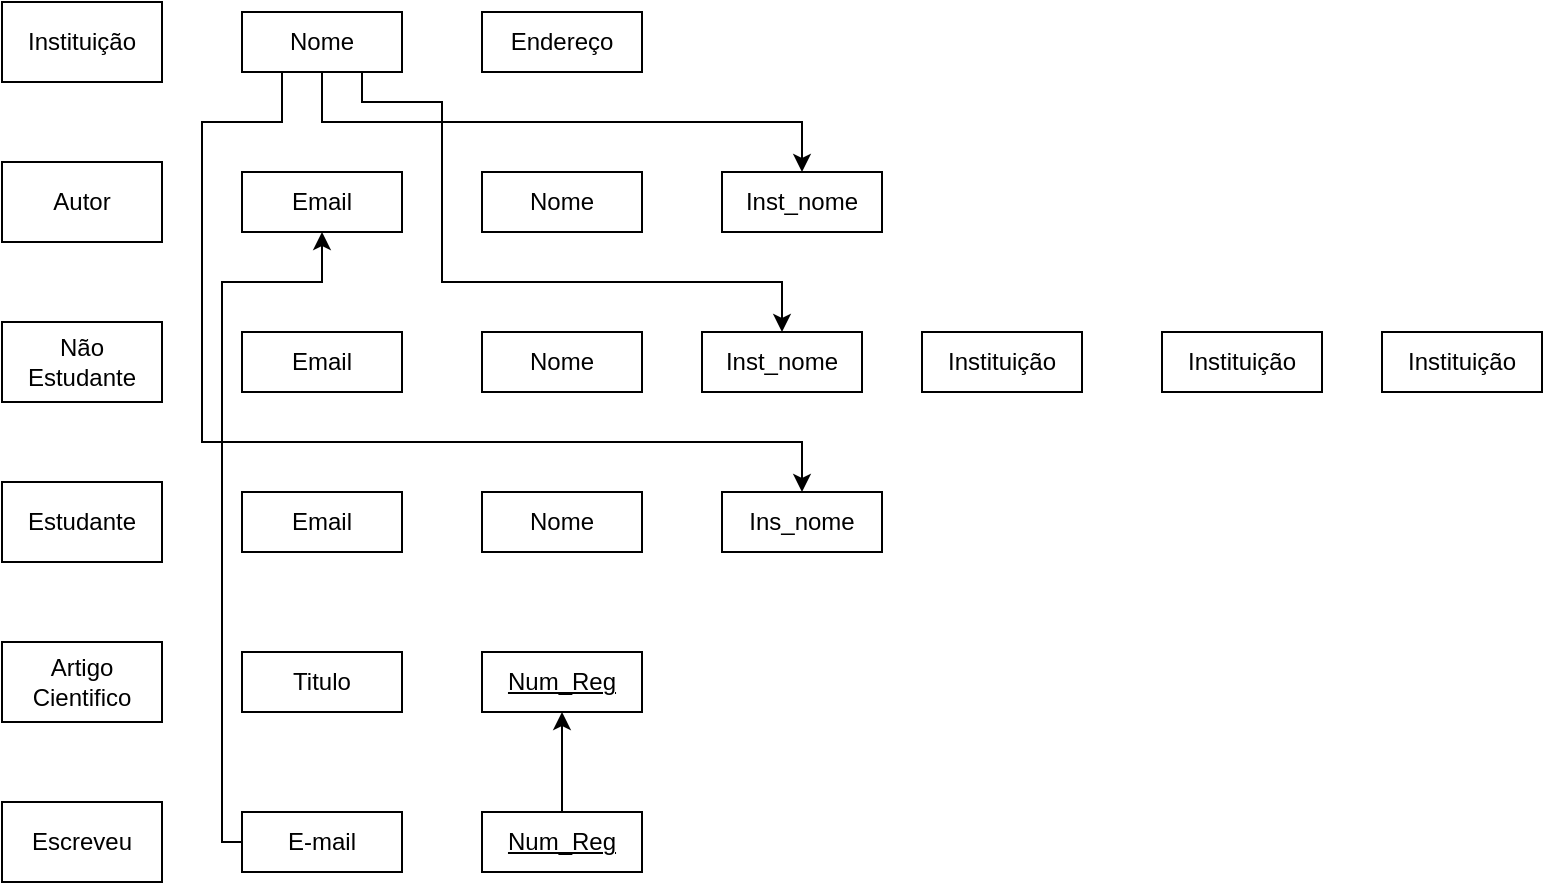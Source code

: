 <mxfile version="12.8.5" type="google"><diagram id="o7wd-tmYdkhg2_EzjEx_" name="Page-1"><mxGraphModel dx="1422" dy="794" grid="1" gridSize="10" guides="1" tooltips="1" connect="1" arrows="1" fold="1" page="1" pageScale="1" pageWidth="827" pageHeight="1169" math="0" shadow="0"><root><mxCell id="0"/><mxCell id="1" parent="0"/><mxCell id="q6ibfyxsQuK_lC9rX58i-1" value="Instituição" style="rounded=0;whiteSpace=wrap;html=1;" vertex="1" parent="1"><mxGeometry x="40" y="40" width="80" height="40" as="geometry"/></mxCell><mxCell id="q6ibfyxsQuK_lC9rX58i-2" value="Estudante" style="rounded=0;whiteSpace=wrap;html=1;" vertex="1" parent="1"><mxGeometry x="40" y="280" width="80" height="40" as="geometry"/></mxCell><mxCell id="q6ibfyxsQuK_lC9rX58i-3" value="Não Estudante" style="rounded=0;whiteSpace=wrap;html=1;" vertex="1" parent="1"><mxGeometry x="40" y="200" width="80" height="40" as="geometry"/></mxCell><mxCell id="q6ibfyxsQuK_lC9rX58i-4" value="Autor" style="rounded=0;whiteSpace=wrap;html=1;" vertex="1" parent="1"><mxGeometry x="40" y="120" width="80" height="40" as="geometry"/></mxCell><mxCell id="q6ibfyxsQuK_lC9rX58i-5" value="Artigo Cientifico" style="rounded=0;whiteSpace=wrap;html=1;" vertex="1" parent="1"><mxGeometry x="40" y="360" width="80" height="40" as="geometry"/></mxCell><mxCell id="q6ibfyxsQuK_lC9rX58i-21" value="" style="edgeStyle=orthogonalEdgeStyle;rounded=0;orthogonalLoop=1;jettySize=auto;html=1;entryX=0.5;entryY=0;entryDx=0;entryDy=0;" edge="1" parent="1" source="q6ibfyxsQuK_lC9rX58i-6" target="q6ibfyxsQuK_lC9rX58i-20"><mxGeometry relative="1" as="geometry"><Array as="points"><mxPoint x="200" y="100"/><mxPoint x="440" y="100"/></Array></mxGeometry></mxCell><mxCell id="q6ibfyxsQuK_lC9rX58i-25" value="" style="edgeStyle=orthogonalEdgeStyle;rounded=0;orthogonalLoop=1;jettySize=auto;html=1;entryX=0.5;entryY=0;entryDx=0;entryDy=0;" edge="1" parent="1" source="q6ibfyxsQuK_lC9rX58i-6" target="q6ibfyxsQuK_lC9rX58i-14"><mxGeometry relative="1" as="geometry"><Array as="points"><mxPoint x="220" y="90"/><mxPoint x="260" y="90"/><mxPoint x="260" y="180"/><mxPoint x="430" y="180"/></Array></mxGeometry></mxCell><mxCell id="q6ibfyxsQuK_lC9rX58i-26" value="" style="edgeStyle=orthogonalEdgeStyle;rounded=0;orthogonalLoop=1;jettySize=auto;html=1;entryX=0.5;entryY=0;entryDx=0;entryDy=0;" edge="1" parent="1" source="q6ibfyxsQuK_lC9rX58i-6" target="q6ibfyxsQuK_lC9rX58i-24"><mxGeometry relative="1" as="geometry"><Array as="points"><mxPoint x="180" y="100"/><mxPoint x="140" y="100"/><mxPoint x="140" y="260"/><mxPoint x="440" y="260"/></Array></mxGeometry></mxCell><mxCell id="q6ibfyxsQuK_lC9rX58i-6" value="Nome" style="rounded=0;whiteSpace=wrap;html=1;" vertex="1" parent="1"><mxGeometry x="160" y="45" width="80" height="30" as="geometry"/></mxCell><mxCell id="q6ibfyxsQuK_lC9rX58i-7" value="Endereço" style="rounded=0;whiteSpace=wrap;html=1;" vertex="1" parent="1"><mxGeometry x="280" y="45" width="80" height="30" as="geometry"/></mxCell><mxCell id="q6ibfyxsQuK_lC9rX58i-9" value="Nome" style="rounded=0;whiteSpace=wrap;html=1;" vertex="1" parent="1"><mxGeometry x="280" y="205" width="80" height="30" as="geometry"/></mxCell><mxCell id="q6ibfyxsQuK_lC9rX58i-11" value="Email" style="rounded=0;whiteSpace=wrap;html=1;" vertex="1" parent="1"><mxGeometry x="160" y="205" width="80" height="30" as="geometry"/></mxCell><mxCell id="q6ibfyxsQuK_lC9rX58i-12" value="Nome" style="rounded=0;whiteSpace=wrap;html=1;" vertex="1" parent="1"><mxGeometry x="280" y="125" width="80" height="30" as="geometry"/></mxCell><mxCell id="q6ibfyxsQuK_lC9rX58i-13" value="Email" style="rounded=0;whiteSpace=wrap;html=1;" vertex="1" parent="1"><mxGeometry x="160" y="125" width="80" height="30" as="geometry"/></mxCell><mxCell id="q6ibfyxsQuK_lC9rX58i-14" value="Inst_nome" style="rounded=0;whiteSpace=wrap;html=1;" vertex="1" parent="1"><mxGeometry x="390" y="205" width="80" height="30" as="geometry"/></mxCell><mxCell id="q6ibfyxsQuK_lC9rX58i-15" value="Instituição" style="rounded=0;whiteSpace=wrap;html=1;" vertex="1" parent="1"><mxGeometry x="500" y="205" width="80" height="30" as="geometry"/></mxCell><mxCell id="q6ibfyxsQuK_lC9rX58i-16" value="Nome" style="rounded=0;whiteSpace=wrap;html=1;" vertex="1" parent="1"><mxGeometry x="280" y="285" width="80" height="30" as="geometry"/></mxCell><mxCell id="q6ibfyxsQuK_lC9rX58i-17" value="Email" style="rounded=0;whiteSpace=wrap;html=1;" vertex="1" parent="1"><mxGeometry x="160" y="285" width="80" height="30" as="geometry"/></mxCell><mxCell id="q6ibfyxsQuK_lC9rX58i-18" value="Instituição" style="rounded=0;whiteSpace=wrap;html=1;" vertex="1" parent="1"><mxGeometry x="730" y="205" width="80" height="30" as="geometry"/></mxCell><mxCell id="q6ibfyxsQuK_lC9rX58i-19" value="Instituição" style="rounded=0;whiteSpace=wrap;html=1;" vertex="1" parent="1"><mxGeometry x="620" y="205" width="80" height="30" as="geometry"/></mxCell><mxCell id="q6ibfyxsQuK_lC9rX58i-20" value="Inst_nome" style="rounded=0;whiteSpace=wrap;html=1;" vertex="1" parent="1"><mxGeometry x="400" y="125" width="80" height="30" as="geometry"/></mxCell><mxCell id="q6ibfyxsQuK_lC9rX58i-22" value="&lt;u&gt;Num_Reg&lt;/u&gt;" style="rounded=0;whiteSpace=wrap;html=1;" vertex="1" parent="1"><mxGeometry x="280" y="365" width="80" height="30" as="geometry"/></mxCell><mxCell id="q6ibfyxsQuK_lC9rX58i-23" value="Titulo" style="rounded=0;whiteSpace=wrap;html=1;" vertex="1" parent="1"><mxGeometry x="160" y="365" width="80" height="30" as="geometry"/></mxCell><mxCell id="q6ibfyxsQuK_lC9rX58i-24" value="Ins_nome" style="rounded=0;whiteSpace=wrap;html=1;" vertex="1" parent="1"><mxGeometry x="400" y="285" width="80" height="30" as="geometry"/></mxCell><mxCell id="q6ibfyxsQuK_lC9rX58i-27" value="Escreveu" style="rounded=0;whiteSpace=wrap;html=1;" vertex="1" parent="1"><mxGeometry x="40" y="440" width="80" height="40" as="geometry"/></mxCell><mxCell id="q6ibfyxsQuK_lC9rX58i-31" value="" style="edgeStyle=orthogonalEdgeStyle;rounded=0;orthogonalLoop=1;jettySize=auto;html=1;" edge="1" parent="1" source="q6ibfyxsQuK_lC9rX58i-28" target="q6ibfyxsQuK_lC9rX58i-22"><mxGeometry relative="1" as="geometry"/></mxCell><mxCell id="q6ibfyxsQuK_lC9rX58i-28" value="&lt;u&gt;Num_Reg&lt;/u&gt;" style="rounded=0;whiteSpace=wrap;html=1;" vertex="1" parent="1"><mxGeometry x="280" y="445" width="80" height="30" as="geometry"/></mxCell><mxCell id="q6ibfyxsQuK_lC9rX58i-33" value="" style="edgeStyle=orthogonalEdgeStyle;rounded=0;orthogonalLoop=1;jettySize=auto;html=1;entryX=0.5;entryY=1;entryDx=0;entryDy=0;" edge="1" parent="1" source="q6ibfyxsQuK_lC9rX58i-29" target="q6ibfyxsQuK_lC9rX58i-13"><mxGeometry relative="1" as="geometry"><Array as="points"><mxPoint x="150" y="460"/><mxPoint x="150" y="180"/><mxPoint x="200" y="180"/></Array></mxGeometry></mxCell><mxCell id="q6ibfyxsQuK_lC9rX58i-29" value="E-mail" style="rounded=0;whiteSpace=wrap;html=1;" vertex="1" parent="1"><mxGeometry x="160" y="445" width="80" height="30" as="geometry"/></mxCell></root></mxGraphModel></diagram></mxfile>